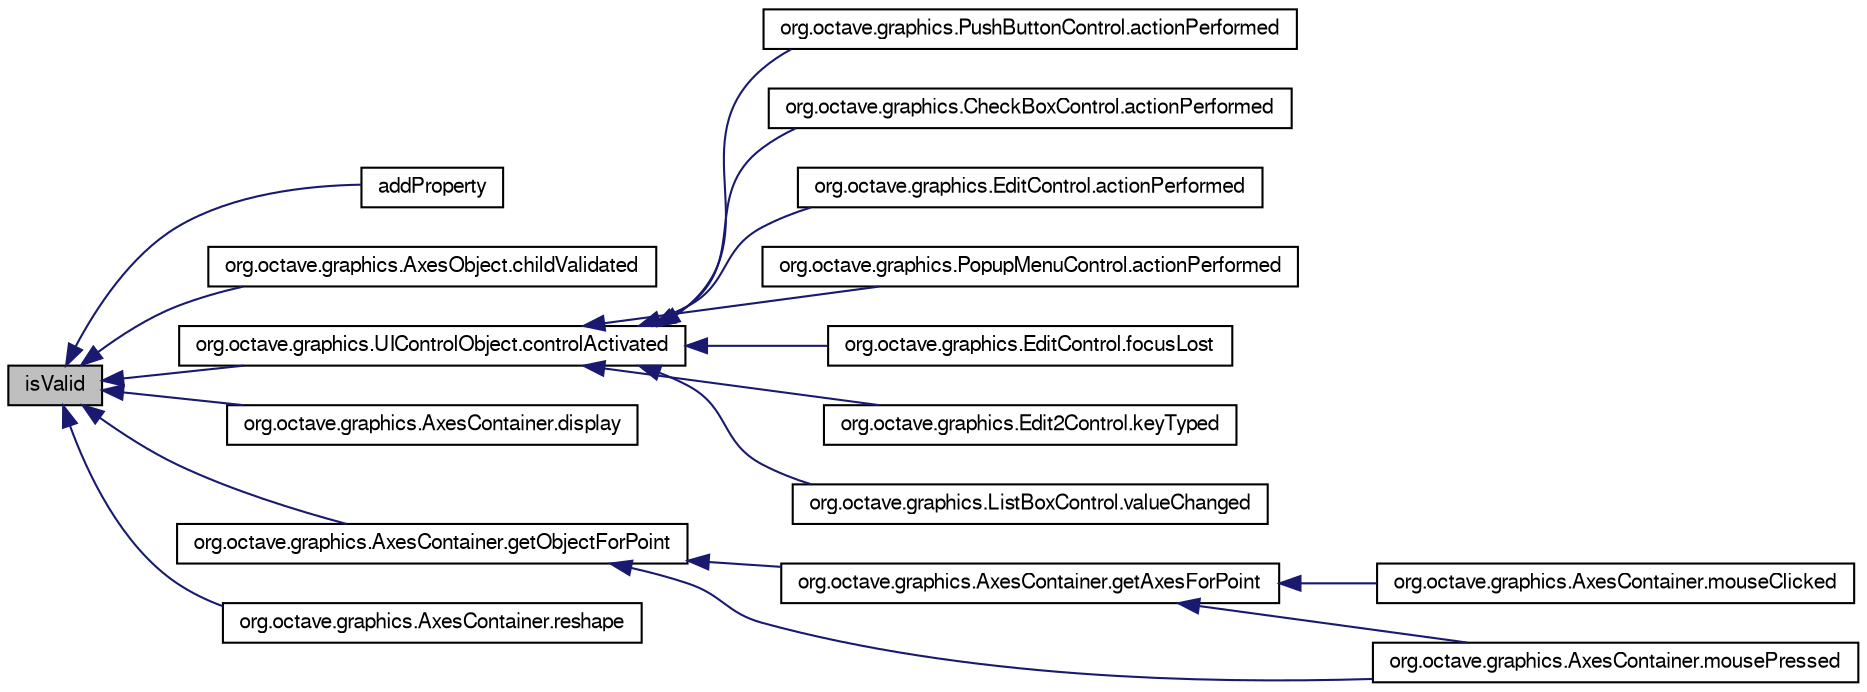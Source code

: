 digraph G
{
  edge [fontname="FreeSans",fontsize="10",labelfontname="FreeSans",labelfontsize="10"];
  node [fontname="FreeSans",fontsize="10",shape=record];
  rankdir="LR";
  Node1 [label="isValid",height=0.2,width=0.4,color="black", fillcolor="grey75", style="filled" fontcolor="black"];
  Node1 -> Node2 [dir="back",color="midnightblue",fontsize="10",style="solid",fontname="FreeSans"];
  Node2 [label="addProperty",height=0.2,width=0.4,color="black", fillcolor="white", style="filled",URL="$classorg_1_1octave_1_1graphics_1_1_handle_object.html#ac3a02d4d8ae1b5043f371ade0728aae8"];
  Node1 -> Node3 [dir="back",color="midnightblue",fontsize="10",style="solid",fontname="FreeSans"];
  Node3 [label="org.octave.graphics.AxesObject.childValidated",height=0.2,width=0.4,color="black", fillcolor="white", style="filled",URL="$classorg_1_1octave_1_1graphics_1_1_axes_object.html#a8968031d1c5eaed3cc667f394cea6ba3"];
  Node1 -> Node4 [dir="back",color="midnightblue",fontsize="10",style="solid",fontname="FreeSans"];
  Node4 [label="org.octave.graphics.UIControlObject.controlActivated",height=0.2,width=0.4,color="black", fillcolor="white", style="filled",URL="$classorg_1_1octave_1_1graphics_1_1_u_i_control_object.html#ab216c4c0de481d5240507417e43c220e"];
  Node4 -> Node5 [dir="back",color="midnightblue",fontsize="10",style="solid",fontname="FreeSans"];
  Node5 [label="org.octave.graphics.PushButtonControl.actionPerformed",height=0.2,width=0.4,color="black", fillcolor="white", style="filled",URL="$classorg_1_1octave_1_1graphics_1_1_push_button_control.html#a3ac856dab34f0d545a72f1d32a75b42e"];
  Node4 -> Node6 [dir="back",color="midnightblue",fontsize="10",style="solid",fontname="FreeSans"];
  Node6 [label="org.octave.graphics.CheckBoxControl.actionPerformed",height=0.2,width=0.4,color="black", fillcolor="white", style="filled",URL="$classorg_1_1octave_1_1graphics_1_1_check_box_control.html#a3ac856dab34f0d545a72f1d32a75b42e"];
  Node4 -> Node7 [dir="back",color="midnightblue",fontsize="10",style="solid",fontname="FreeSans"];
  Node7 [label="org.octave.graphics.EditControl.actionPerformed",height=0.2,width=0.4,color="black", fillcolor="white", style="filled",URL="$classorg_1_1octave_1_1graphics_1_1_edit_control.html#a3ac856dab34f0d545a72f1d32a75b42e"];
  Node4 -> Node8 [dir="back",color="midnightblue",fontsize="10",style="solid",fontname="FreeSans"];
  Node8 [label="org.octave.graphics.PopupMenuControl.actionPerformed",height=0.2,width=0.4,color="black", fillcolor="white", style="filled",URL="$classorg_1_1octave_1_1graphics_1_1_popup_menu_control.html#a3ac856dab34f0d545a72f1d32a75b42e"];
  Node4 -> Node9 [dir="back",color="midnightblue",fontsize="10",style="solid",fontname="FreeSans"];
  Node9 [label="org.octave.graphics.EditControl.focusLost",height=0.2,width=0.4,color="black", fillcolor="white", style="filled",URL="$classorg_1_1octave_1_1graphics_1_1_edit_control.html#accfe8d4229092d0794767e4c6f4c5b58"];
  Node4 -> Node10 [dir="back",color="midnightblue",fontsize="10",style="solid",fontname="FreeSans"];
  Node10 [label="org.octave.graphics.Edit2Control.keyTyped",height=0.2,width=0.4,color="black", fillcolor="white", style="filled",URL="$classorg_1_1octave_1_1graphics_1_1_edit2_control.html#a7f9614c6bf646e8ac8720057bef8ed5f"];
  Node4 -> Node11 [dir="back",color="midnightblue",fontsize="10",style="solid",fontname="FreeSans"];
  Node11 [label="org.octave.graphics.ListBoxControl.valueChanged",height=0.2,width=0.4,color="black", fillcolor="white", style="filled",URL="$classorg_1_1octave_1_1graphics_1_1_list_box_control.html#adfca6da6bd630026674ff4880bbef259"];
  Node1 -> Node12 [dir="back",color="midnightblue",fontsize="10",style="solid",fontname="FreeSans"];
  Node12 [label="org.octave.graphics.AxesContainer.display",height=0.2,width=0.4,color="black", fillcolor="white", style="filled",URL="$classorg_1_1octave_1_1graphics_1_1_axes_container.html#a4152bd5a77218f5f3b9bfd5fa903ea08"];
  Node1 -> Node13 [dir="back",color="midnightblue",fontsize="10",style="solid",fontname="FreeSans"];
  Node13 [label="org.octave.graphics.AxesContainer.getObjectForPoint",height=0.2,width=0.4,color="black", fillcolor="white", style="filled",URL="$classorg_1_1octave_1_1graphics_1_1_axes_container.html#af81f641e81f79da198484a0a78c84b31"];
  Node13 -> Node14 [dir="back",color="midnightblue",fontsize="10",style="solid",fontname="FreeSans"];
  Node14 [label="org.octave.graphics.AxesContainer.getAxesForPoint",height=0.2,width=0.4,color="black", fillcolor="white", style="filled",URL="$classorg_1_1octave_1_1graphics_1_1_axes_container.html#aed0f6f6301da3d9e6c31e2a58618f269"];
  Node14 -> Node15 [dir="back",color="midnightblue",fontsize="10",style="solid",fontname="FreeSans"];
  Node15 [label="org.octave.graphics.AxesContainer.mouseClicked",height=0.2,width=0.4,color="black", fillcolor="white", style="filled",URL="$classorg_1_1octave_1_1graphics_1_1_axes_container.html#a45d56bd84238e8b56589dfc732e2b2cf"];
  Node14 -> Node16 [dir="back",color="midnightblue",fontsize="10",style="solid",fontname="FreeSans"];
  Node16 [label="org.octave.graphics.AxesContainer.mousePressed",height=0.2,width=0.4,color="black", fillcolor="white", style="filled",URL="$classorg_1_1octave_1_1graphics_1_1_axes_container.html#aed82e1ce3dd3cf283d508c3ba3be70ef"];
  Node13 -> Node16 [dir="back",color="midnightblue",fontsize="10",style="solid",fontname="FreeSans"];
  Node1 -> Node17 [dir="back",color="midnightblue",fontsize="10",style="solid",fontname="FreeSans"];
  Node17 [label="org.octave.graphics.AxesContainer.reshape",height=0.2,width=0.4,color="black", fillcolor="white", style="filled",URL="$classorg_1_1octave_1_1graphics_1_1_axes_container.html#a14845b663a6231560303b7b81555ced5"];
}
